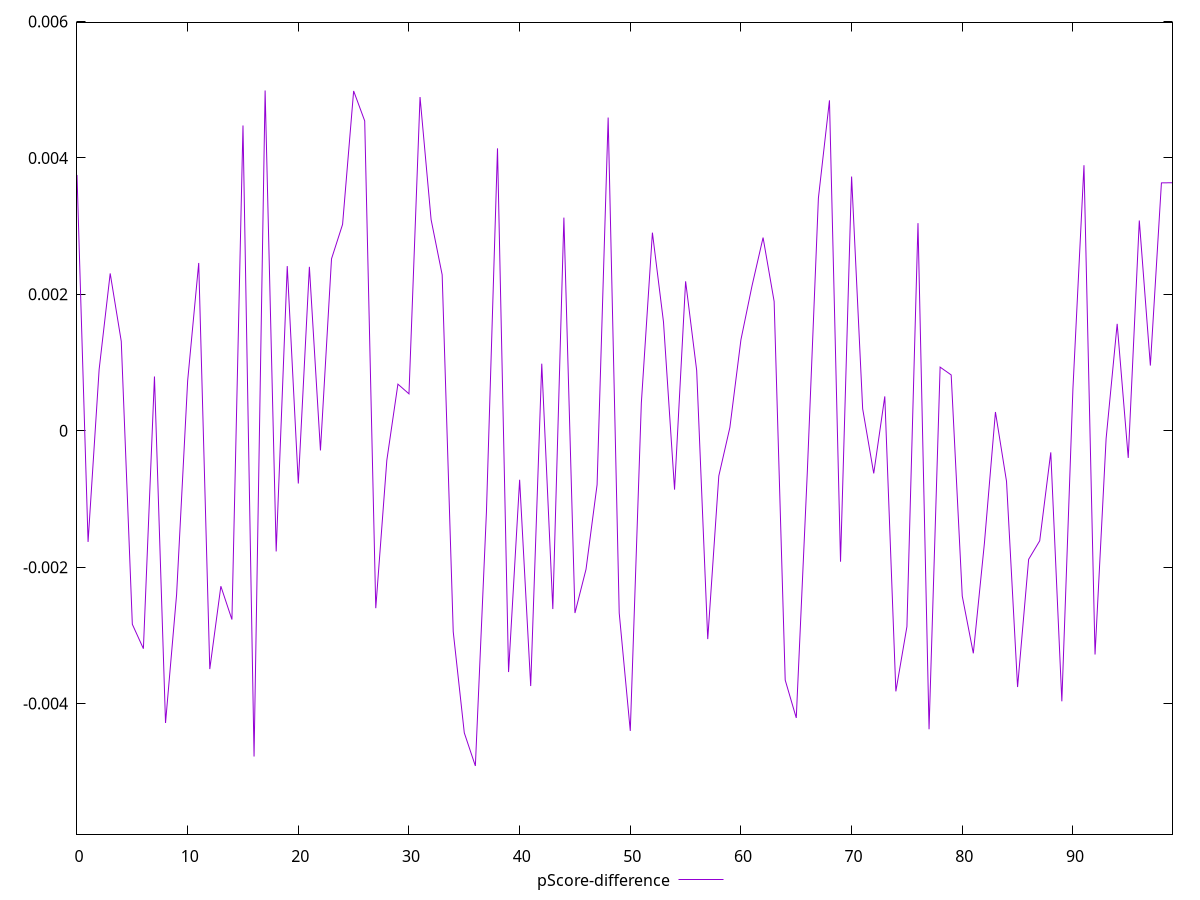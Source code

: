 reset

$pScoreDifference <<EOF
0 0.0037510987556489406
1 -0.0016304994279069396
2 0.000897902656659344
3 0.0023068963578299906
4 0.00131052604017734
5 -0.002837931456254328
6 -0.003195549662763031
7 0.0007953674636190788
8 -0.0042852035695827295
9 -0.0024026154225768037
10 0.0007329483373278434
11 0.002460021061131079
12 -0.003494916178192864
13 -0.0022798399960551885
14 -0.002768481302161896
15 0.004476668218258761
16 -0.004777288897803711
17 0.004989195992527784
18 -0.0017700078241987827
19 0.002413958352827983
20 -0.0007741872975773889
21 0.002403738751347806
22 -0.0002891329241320184
23 0.0025207183712083747
24 0.003025648979355866
25 0.004982238342379319
26 0.00454313680794971
27 -0.0026022435666200883
28 -0.0004320663127912461
29 0.0006831778341263028
30 0.0005409479709569398
31 0.0048931061085286665
32 0.003095413789676038
33 0.002286266047974883
34 -0.0029480050240054956
35 -0.004430252344479801
36 -0.004915146008501292
37 -0.0011930134429223305
38 0.004140451465073913
39 -0.003538771620008707
40 -0.0007187351190451885
41 -0.0037438299856771273
42 0.0009835154538055946
43 -0.0026146098183752464
44 0.0031251108243792736
45 -0.00267290673700904
46 -0.002031529367628848
47 -0.0007913326803952181
48 0.0045919799115927695
49 -0.0026726939303411967
50 -0.004401666981330821
51 0.00040725327789770116
52 0.00290480709279628
53 0.0015967364539700712
54 -0.0008632570409198292
55 0.0021907457670683472
56 0.0008840924343089807
57 -0.0030557308743622835
58 -0.0006628820723092455
59 0.00004747708571378739
60 0.0013346763996751054
61 0.002123806090539526
62 0.002832249393543984
63 0.0018958199242976592
64 -0.0036557829647364537
65 -0.004211186381877119
66 -0.0005998412612545634
67 0.003410755350559458
68 0.004844848630078058
69 -0.001920401850989406
70 0.0037274515997446356
71 0.0003223991992707953
72 -0.0006258046217434421
73 0.0005035276548520651
74 -0.003821962722557859
75 -0.0028721944149514567
76 0.003043794986708148
77 -0.004376996661985433
78 0.0009329923830705411
79 0.0008180011850094093
80 -0.0024248393162574766
81 -0.003263669599975816
82 -0.0016536016753337934
83 0.0002744448985205761
84 -0.000741699130660245
85 -0.0037584717511673915
86 -0.0018852903353294703
87 -0.0016140635462330577
88 -0.00031702772260555623
89 -0.00396762906500725
90 0.0006096480684351091
91 0.003893428762453577
92 -0.0032812956415503303
93 -0.00011771059858878274
94 0.0015676321379601843
95 -0.0003985940375070829
96 0.0030831105286305283
97 0.0009556793842703248
98 0.0036345137995156263
99 0.0036366106028564715
EOF

set key outside below
set xrange [0:99]
set yrange [-0.005915146008501292:0.005989195992527784]
set trange [-0.005915146008501292:0.005989195992527784]
set terminal svg size 640, 500 enhanced background rgb 'white'
set output "report_00013_2021-02-09T12-04-24.940Z/first-meaningful-paint/samples/pages+cached/pScore-difference/values.svg"

plot $pScoreDifference title "pScore-difference" with line

reset
